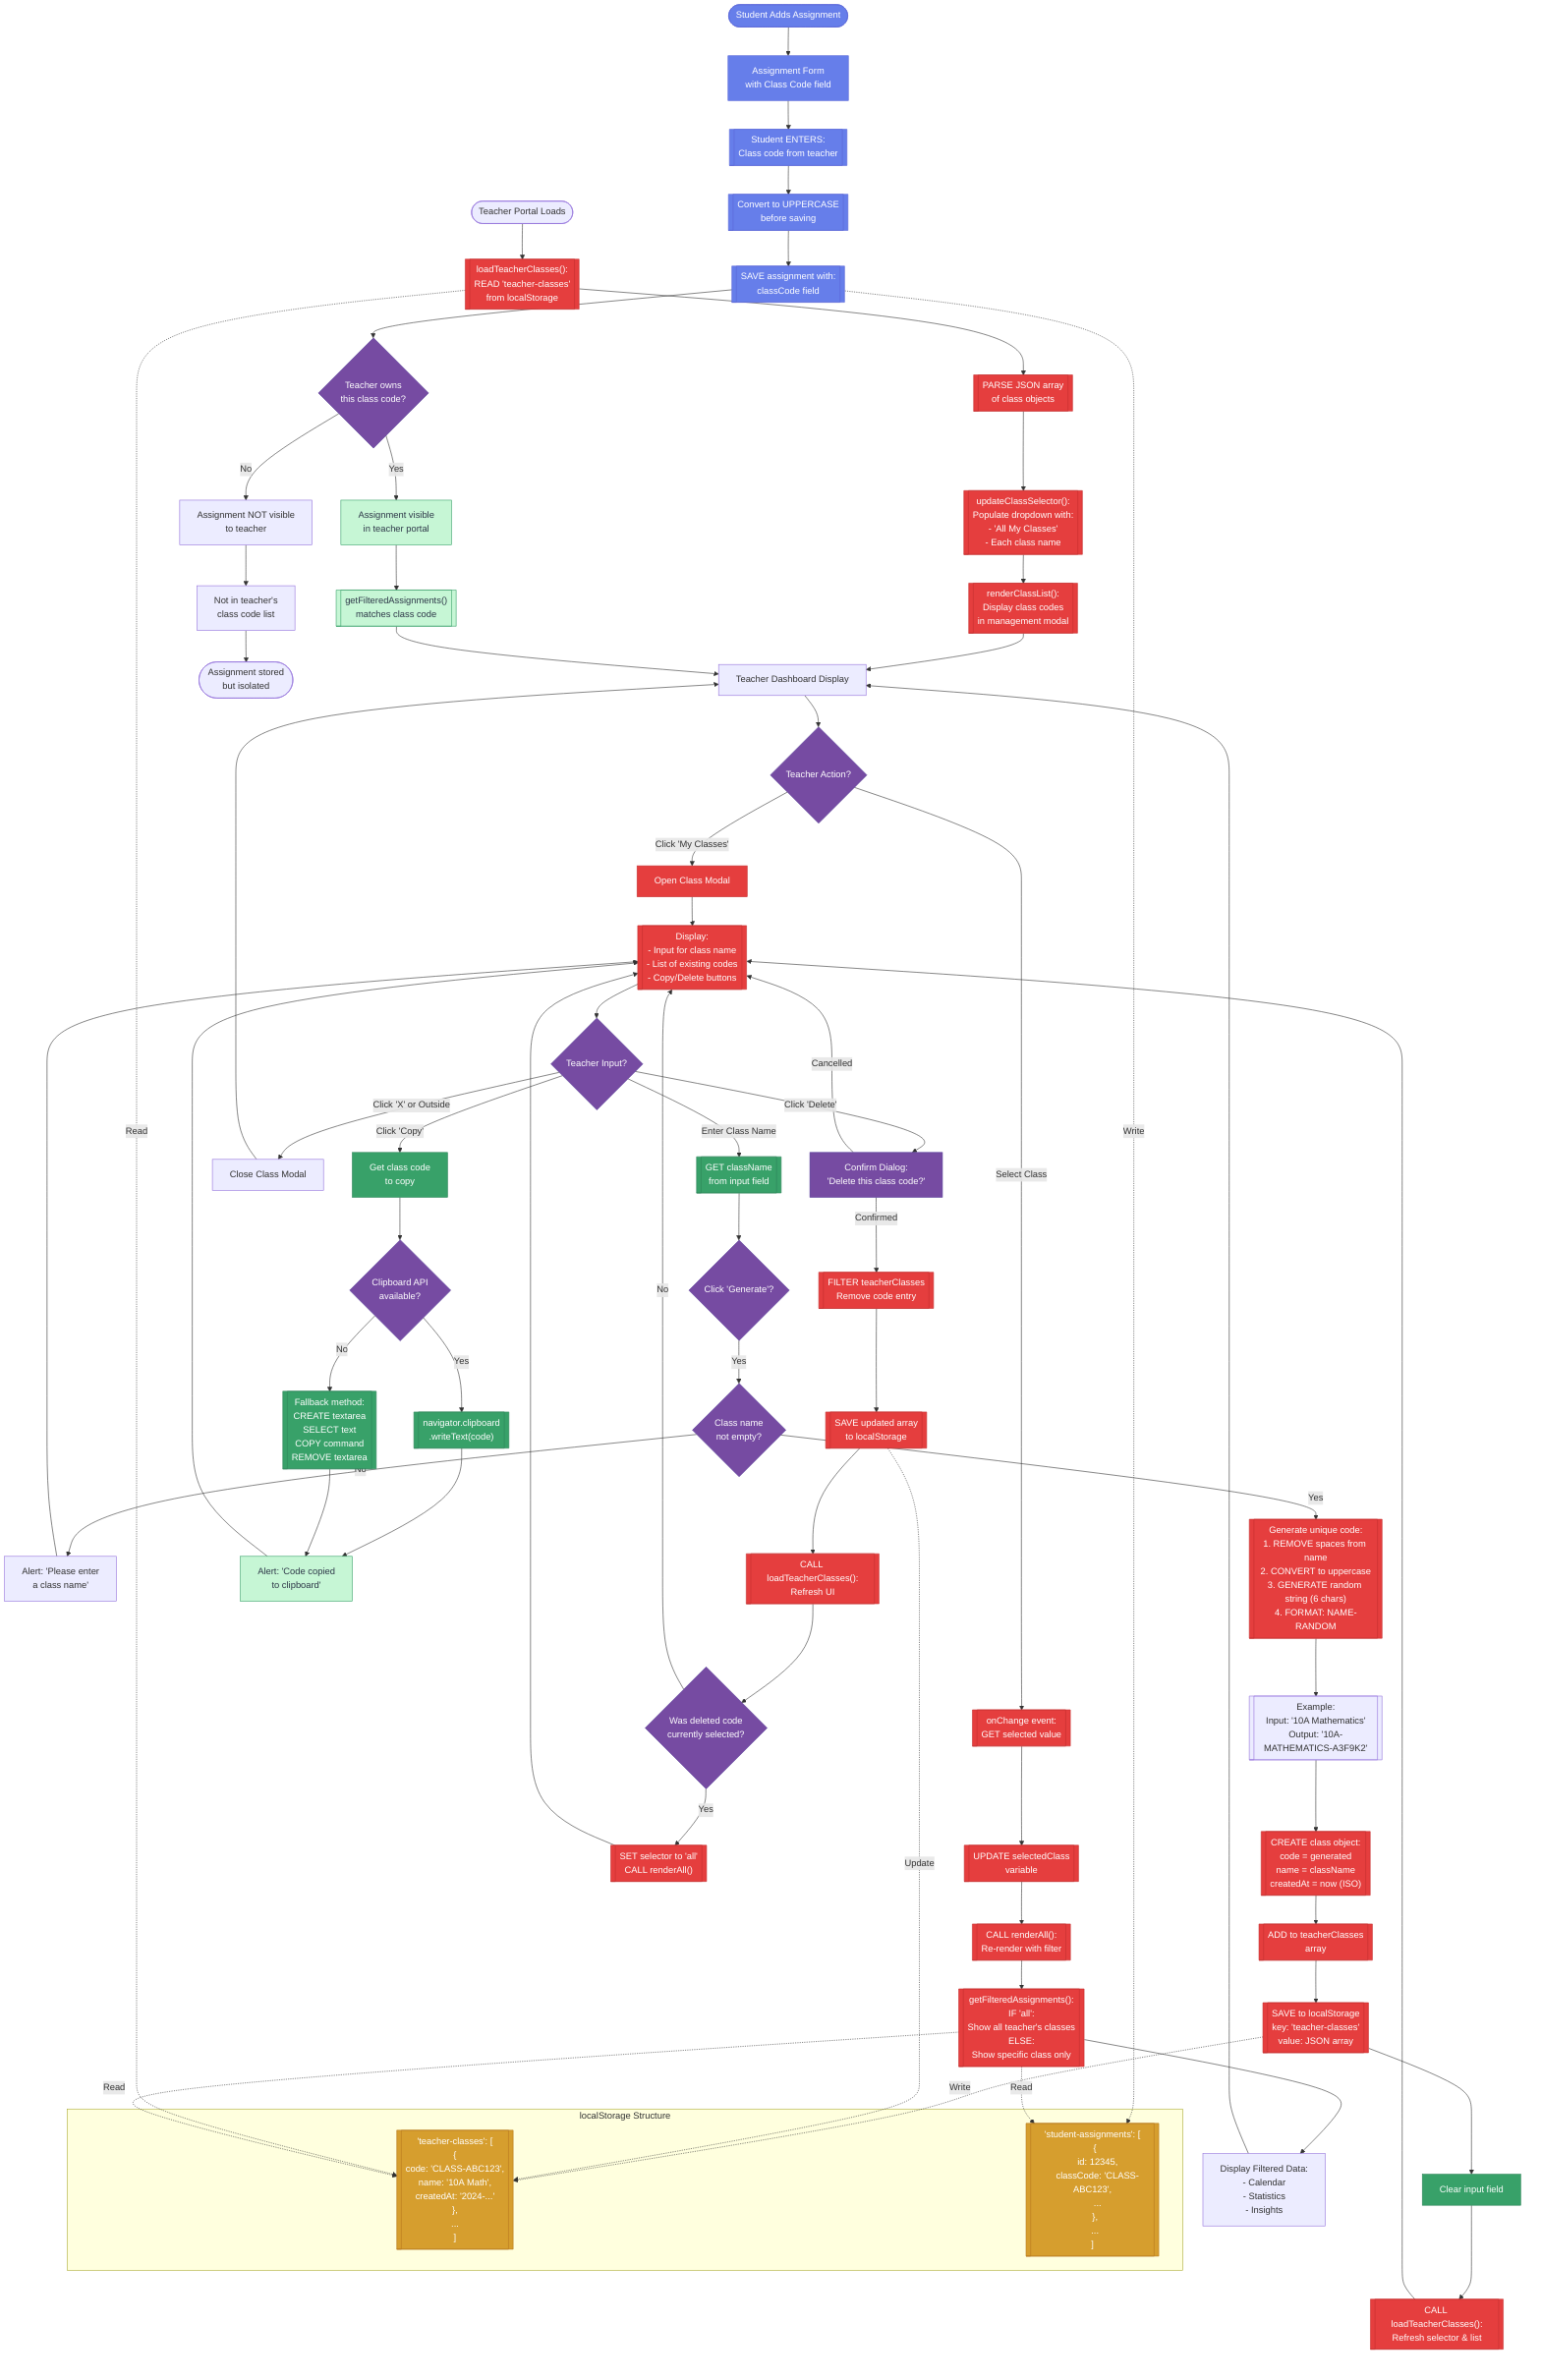 graph TB
    Start([Teacher Portal Loads]) --> LoadClasses[["loadTeacherClasses():<br/>READ 'teacher-classes'<br/>from localStorage"]]

    LoadClasses --> ParseClasses[["PARSE JSON array<br/>of class objects"]]

    ParseClasses --> UpdateSelector[["updateClassSelector():<br/>Populate dropdown with:<br/>- 'All My Classes'<br/>- Each class name"]]

    UpdateSelector --> RenderList[["renderClassList():<br/>Display class codes<br/>in management modal"]]

    RenderList --> TeacherView[Teacher Dashboard Display]

    TeacherView --> ClassAction{Teacher Action?}

    %% Generate New Class Code Flow
    ClassAction -->|Click 'My Classes'| OpenModal[Open Class Modal]
    OpenModal --> ModalDisplay[["Display:<br/>- Input for class name<br/>- List of existing codes<br/>- Copy/Delete buttons"]]

    ModalDisplay --> TeacherInput{Teacher Input?}

    TeacherInput -->|Enter Class Name| GetClassName[["GET className<br/>from input field"]]
    GetClassName --> ClickGenerate{Click 'Generate'?}

    ClickGenerate -->|Yes| ValidateName{Class name<br/>not empty?}

    ValidateName -->|No| ShowAlert[Alert: 'Please enter<br/>a class name']
    ShowAlert --> ModalDisplay

    ValidateName -->|Yes| GenerateCode[["Generate unique code:<br/>1. REMOVE spaces from name<br/>2. CONVERT to uppercase<br/>3. GENERATE random string (6 chars)<br/>4. FORMAT: NAME-RANDOM"]]

    GenerateCode --> ExampleCode[["Example:<br/>Input: '10A Mathematics'<br/>Output: '10A-MATHEMATICS-A3F9K2'"]]

    ExampleCode --> CreateClassObject[["CREATE class object:<br/>code = generated<br/>name = className<br/>createdAt = now (ISO)"]]

    CreateClassObject --> AddToArray[["ADD to teacherClasses<br/>array"]]

    AddToArray --> SaveClasses[["SAVE to localStorage<br/>key: 'teacher-classes'<br/>value: JSON array"]]

    SaveClasses --> ClearInput[Clear input field]

    ClearInput --> ReloadClasses[["CALL loadTeacherClasses():<br/>Refresh selector & list"]]

    ReloadClasses --> ModalDisplay

    %% Copy Class Code Flow
    TeacherInput -->|Click 'Copy'| GetCode[Get class code<br/>to copy]
    GetCode --> TryCopy{Clipboard API<br/>available?}

    TryCopy -->|Yes| CopyToClipboard[["navigator.clipboard<br/>.writeText(code)"]]
    TryCopy -->|No| FallbackCopy[["Fallback method:<br/>CREATE textarea<br/>SELECT text<br/>COPY command<br/>REMOVE textarea"]]

    CopyToClipboard --> ShowCopySuccess[Alert: 'Code copied<br/>to clipboard']
    FallbackCopy --> ShowCopySuccess

    ShowCopySuccess --> ModalDisplay

    %% Delete Class Code Flow
    TeacherInput -->|Click 'Delete'| ConfirmDelete[Confirm Dialog:<br/>'Delete this class code?']

    ConfirmDelete -->|Cancelled| ModalDisplay

    ConfirmDelete -->|Confirmed| RemoveFromArray[["FILTER teacherClasses<br/>Remove code entry"]]

    RemoveFromArray --> SaveAfterDelete[["SAVE updated array<br/>to localStorage"]]

    SaveAfterDelete --> ReloadAfterDelete[["CALL loadTeacherClasses():<br/>Refresh UI"]]

    ReloadAfterDelete --> CheckSelected{Was deleted code<br/>currently selected?}

    CheckSelected -->|Yes| ResetSelector[["SET selector to 'all'<br/>CALL renderAll()"]]
    CheckSelected -->|No| ModalDisplay

    ResetSelector --> ModalDisplay

    %% Close Modal Flow
    TeacherInput -->|Click 'X' or Outside| CloseModal[Close Class Modal]
    CloseModal --> TeacherView

    %% Class Selector Flow
    ClassAction -->|Select Class| ClassChange[["onChange event:<br/>GET selected value"]]

    ClassChange --> UpdateSelected[["UPDATE selectedClass<br/>variable"]]

    UpdateSelected --> FilterData[["CALL renderAll():<br/>Re-render with filter"]]

    FilterData --> ApplyFilter[["getFilteredAssignments():<br/>IF 'all':<br/>  Show all teacher's classes<br/>ELSE:<br/>  Show specific class only"]]

    ApplyFilter --> ShowFiltered[Display Filtered Data:<br/>- Calendar<br/>- Statistics<br/>- Insights]

    ShowFiltered --> TeacherView

    %% Student Side: Using Class Code
    StudentStart([Student Adds Assignment]) --> StudentForm[Assignment Form<br/>with Class Code field]

    StudentForm --> StudentEnters[["Student ENTERS:<br/>Class code from teacher"]]

    StudentEnters --> UpperCase[["Convert to UPPERCASE<br/>before saving"]]

    UpperCase --> SaveAssignment[["SAVE assignment with:<br/>classCode field"]]

    SaveAssignment --> TeacherCanSee{Teacher owns<br/>this class code?}

    TeacherCanSee -->|Yes| VisibleToTeacher[Assignment visible<br/>in teacher portal]
    TeacherCanSee -->|No| NotVisible[Assignment NOT visible<br/>to teacher]

    VisibleToTeacher --> FilterMatch[["getFilteredAssignments()<br/>matches class code"]]
    NotVisible --> NoMatch[Not in teacher's<br/>class code list]

    FilterMatch --> TeacherView
    NoMatch --> End([Assignment stored<br/>but isolated])

    %% Data Storage
    subgraph "localStorage Structure"
        Storage1[["'teacher-classes': [<br/>  {<br/>    code: 'CLASS-ABC123',<br/>    name: '10A Math',<br/>    createdAt: '2024-...'<br/>  },<br/>  ...<br/>]"]]
        Storage2[["'student-assignments': [<br/>  {<br/>    id: 12345,<br/>    classCode: 'CLASS-ABC123',<br/>    ...<br/>  },<br/>  ...<br/>]"]]
    end

    SaveClasses -.->|Write| Storage1
    SaveAfterDelete -.->|Update| Storage1
    LoadClasses -.->|Read| Storage1
    SaveAssignment -.->|Write| Storage2
    ApplyFilter -.->|Read| Storage1
    ApplyFilter -.->|Read| Storage2

    %% Styling
    classDef teacher fill:#e53e3e,stroke:#c53030,color:#fff
    classDef student fill:#667eea,stroke:#5a67d8,color:#fff
    classDef process fill:#38a169,stroke:#2f855a,color:#fff
    classDef storage fill:#d69e2e,stroke:#b7791f,color:#fff
    classDef decision fill:#764ba2,stroke:#553c9a,color:#fff
    classDef success fill:#c6f6d5,stroke:#38a169,color:#2d3748

    class LoadClasses,ParseClasses,UpdateSelector,RenderList,OpenModal,ModalDisplay,GenerateCode,CreateClassObject,AddToArray,SaveClasses,ReloadClasses,RemoveFromArray,SaveAfterDelete,ReloadAfterDelete,ResetSelector,ClassChange,UpdateSelected,FilterData,ApplyFilter teacher
    class StudentStart,StudentForm,StudentEnters,UpperCase,SaveAssignment student
    class GetClassName,GetCode,CopyToClipboard,FallbackCopy,ClearInput process
    class Storage1,Storage2 storage
    class ClassAction,TeacherInput,ClickGenerate,ValidateName,TryCopy,ConfirmDelete,CheckSelected,TeacherCanSee decision
    class ShowCopySuccess,VisibleToTeacher,FilterMatch success